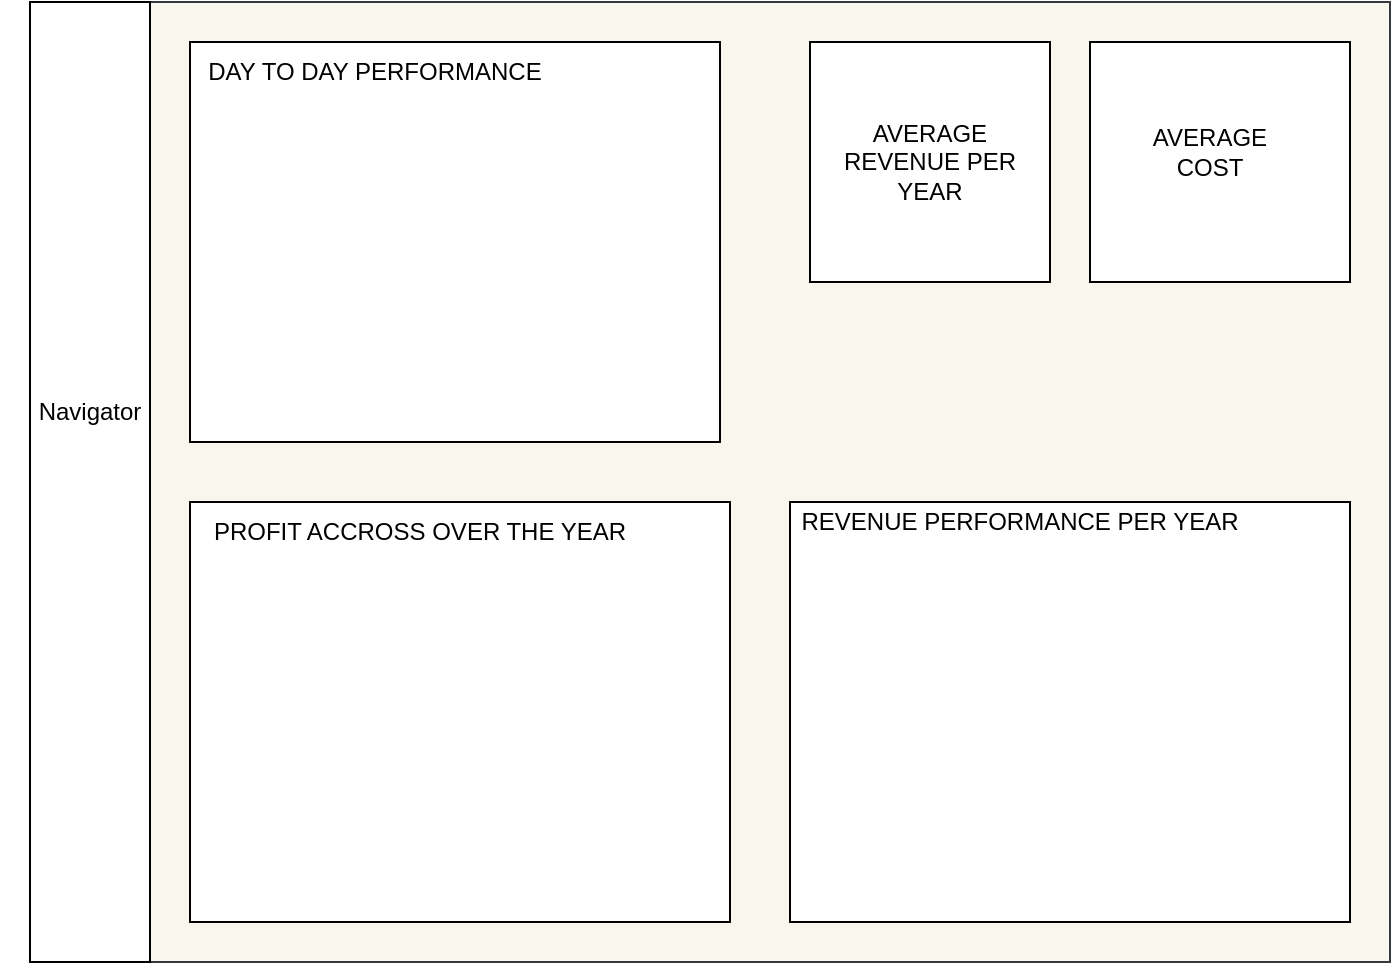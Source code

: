 <mxfile version="21.2.2" type="github" pages="5">
  <diagram name="Yearly performance" id="IOg-lXAIRSiLPFuE2EKe">
    <mxGraphModel dx="880" dy="518" grid="1" gridSize="10" guides="1" tooltips="1" connect="1" arrows="1" fold="1" page="1" pageScale="1" pageWidth="850" pageHeight="1100" math="0" shadow="0">
      <root>
        <mxCell id="0" />
        <mxCell id="1" parent="0" />
        <mxCell id="zCQAvS-pOLMWe_Iar6ZL-2" value="" style="rounded=0;whiteSpace=wrap;html=1;fillColor=#f9f7ed;strokeColor=#36393d;" parent="1" vertex="1">
          <mxGeometry x="80" y="40" width="680" height="480" as="geometry" />
        </mxCell>
        <mxCell id="zCQAvS-pOLMWe_Iar6ZL-4" value="AVERAGE REVENUE PER YEAR" style="rounded=0;whiteSpace=wrap;html=1;" parent="1" vertex="1">
          <mxGeometry x="470" y="60" width="120" height="120" as="geometry" />
        </mxCell>
        <mxCell id="zCQAvS-pOLMWe_Iar6ZL-5" value="" style="rounded=0;whiteSpace=wrap;html=1;" parent="1" vertex="1">
          <mxGeometry x="610" y="60" width="130" height="120" as="geometry" />
        </mxCell>
        <mxCell id="zCQAvS-pOLMWe_Iar6ZL-6" value="" style="rounded=0;whiteSpace=wrap;html=1;" parent="1" vertex="1">
          <mxGeometry x="460" y="290" width="280" height="210" as="geometry" />
        </mxCell>
        <mxCell id="zCQAvS-pOLMWe_Iar6ZL-7" value="" style="rounded=0;whiteSpace=wrap;html=1;" parent="1" vertex="1">
          <mxGeometry x="80" y="40" width="60" height="480" as="geometry" />
        </mxCell>
        <mxCell id="zCQAvS-pOLMWe_Iar6ZL-8" value="" style="rounded=0;whiteSpace=wrap;html=1;" parent="1" vertex="1">
          <mxGeometry x="160" y="290" width="270" height="210" as="geometry" />
        </mxCell>
        <mxCell id="zCQAvS-pOLMWe_Iar6ZL-9" value="REVENUE PERFORMANCE PER YEAR" style="text;html=1;strokeColor=none;fillColor=none;align=center;verticalAlign=middle;whiteSpace=wrap;rounded=0;" parent="1" vertex="1">
          <mxGeometry x="460" y="290" width="230" height="20" as="geometry" />
        </mxCell>
        <mxCell id="zCQAvS-pOLMWe_Iar6ZL-10" value="PROFIT ACCROSS OVER THE YEAR" style="text;html=1;strokeColor=none;fillColor=none;align=center;verticalAlign=middle;whiteSpace=wrap;rounded=0;" parent="1" vertex="1">
          <mxGeometry x="160" y="290" width="230" height="30" as="geometry" />
        </mxCell>
        <mxCell id="yNN9bJvGP7GMBNFPy8I1-1" value="Navigator" style="text;html=1;strokeColor=none;fillColor=none;align=center;verticalAlign=middle;whiteSpace=wrap;rounded=0;" vertex="1" parent="1">
          <mxGeometry x="65" y="230" width="90" height="30" as="geometry" />
        </mxCell>
        <mxCell id="yNN9bJvGP7GMBNFPy8I1-2" value="" style="rounded=0;whiteSpace=wrap;html=1;" vertex="1" parent="1">
          <mxGeometry x="160" y="60" width="265" height="200" as="geometry" />
        </mxCell>
        <mxCell id="yNN9bJvGP7GMBNFPy8I1-3" value="DAY TO DAY PERFORMANCE" style="text;html=1;strokeColor=none;fillColor=none;align=center;verticalAlign=middle;whiteSpace=wrap;rounded=0;" vertex="1" parent="1">
          <mxGeometry x="155" y="60" width="195" height="30" as="geometry" />
        </mxCell>
        <mxCell id="qLiI3aYmsAmwF-0GhBXw-2" value="AVERAGE COST" style="text;html=1;strokeColor=none;fillColor=none;align=center;verticalAlign=middle;whiteSpace=wrap;rounded=0;" vertex="1" parent="1">
          <mxGeometry x="640" y="100" width="60" height="30" as="geometry" />
        </mxCell>
      </root>
    </mxGraphModel>
  </diagram>
  <diagram name="Region Performance" id="4ZlAIeUkRt-ddSMpUigh">
    <mxGraphModel dx="880" dy="518" grid="1" gridSize="10" guides="1" tooltips="1" connect="1" arrows="1" fold="1" page="1" pageScale="1" pageWidth="850" pageHeight="1100" math="0" shadow="0">
      <root>
        <mxCell id="NaI2W4js6MeCUPBTsbSh-0" />
        <mxCell id="NaI2W4js6MeCUPBTsbSh-1" parent="NaI2W4js6MeCUPBTsbSh-0" />
        <mxCell id="NaI2W4js6MeCUPBTsbSh-2" value="" style="rounded=0;whiteSpace=wrap;html=1;fillColor=#f9f7ed;strokeColor=#36393d;" parent="NaI2W4js6MeCUPBTsbSh-1" vertex="1">
          <mxGeometry x="80" y="40" width="680" height="480" as="geometry" />
        </mxCell>
        <mxCell id="NaI2W4js6MeCUPBTsbSh-3" value="TR" style="rounded=0;whiteSpace=wrap;html=1;" parent="NaI2W4js6MeCUPBTsbSh-1" vertex="1">
          <mxGeometry x="160" y="70" width="110" height="100" as="geometry" />
        </mxCell>
        <mxCell id="NaI2W4js6MeCUPBTsbSh-4" value="TP" style="rounded=0;whiteSpace=wrap;html=1;" parent="NaI2W4js6MeCUPBTsbSh-1" vertex="1">
          <mxGeometry x="160" y="200" width="110" height="90" as="geometry" />
        </mxCell>
        <mxCell id="NaI2W4js6MeCUPBTsbSh-5" value="" style="rounded=0;whiteSpace=wrap;html=1;" parent="NaI2W4js6MeCUPBTsbSh-1" vertex="1">
          <mxGeometry x="160" y="330" width="580" height="170" as="geometry" />
        </mxCell>
        <mxCell id="NaI2W4js6MeCUPBTsbSh-6" value="" style="rounded=0;whiteSpace=wrap;html=1;" parent="NaI2W4js6MeCUPBTsbSh-1" vertex="1">
          <mxGeometry x="80" y="40" width="60" height="480" as="geometry" />
        </mxCell>
        <mxCell id="NaI2W4js6MeCUPBTsbSh-7" value="" style="rounded=0;whiteSpace=wrap;html=1;" parent="NaI2W4js6MeCUPBTsbSh-1" vertex="1">
          <mxGeometry x="530" y="70" width="210" height="220" as="geometry" />
        </mxCell>
        <mxCell id="NaI2W4js6MeCUPBTsbSh-8" value="TOTAL REVENUE ACROSS REGION" style="text;html=1;strokeColor=none;fillColor=none;align=center;verticalAlign=middle;whiteSpace=wrap;rounded=0;" parent="NaI2W4js6MeCUPBTsbSh-1" vertex="1">
          <mxGeometry x="135" y="330" width="290" height="20" as="geometry" />
        </mxCell>
        <mxCell id="YvZcR86qMEFOBDP7w0MT-0" value="TOTAL PROFIT ACROSS REGION" style="text;html=1;strokeColor=none;fillColor=none;align=center;verticalAlign=middle;whiteSpace=wrap;rounded=0;" vertex="1" parent="NaI2W4js6MeCUPBTsbSh-1">
          <mxGeometry x="520" y="90" width="220" height="30" as="geometry" />
        </mxCell>
        <mxCell id="YvZcR86qMEFOBDP7w0MT-1" value="" style="rounded=0;whiteSpace=wrap;html=1;" vertex="1" parent="NaI2W4js6MeCUPBTsbSh-1">
          <mxGeometry x="290" y="70" width="210" height="220" as="geometry" />
        </mxCell>
        <mxCell id="YvZcR86qMEFOBDP7w0MT-2" value="UNIT SOLD ACCROSS REGION&amp;nbsp;" style="text;html=1;strokeColor=none;fillColor=none;align=center;verticalAlign=middle;whiteSpace=wrap;rounded=0;" vertex="1" parent="NaI2W4js6MeCUPBTsbSh-1">
          <mxGeometry x="280" y="100" width="180" height="30" as="geometry" />
        </mxCell>
      </root>
    </mxGraphModel>
  </diagram>
  <diagram name="Performance by Country" id="f_A8e4imJIkMTM3uf0y1">
    <mxGraphModel dx="880" dy="518" grid="1" gridSize="10" guides="1" tooltips="1" connect="1" arrows="1" fold="1" page="1" pageScale="1" pageWidth="850" pageHeight="1100" math="0" shadow="0">
      <root>
        <mxCell id="A-wNUpnpyqtRAg6gryve-0" />
        <mxCell id="A-wNUpnpyqtRAg6gryve-1" parent="A-wNUpnpyqtRAg6gryve-0" />
        <mxCell id="A-wNUpnpyqtRAg6gryve-2" value="" style="rounded=0;whiteSpace=wrap;html=1;fillColor=#f9f7ed;strokeColor=#36393d;" vertex="1" parent="A-wNUpnpyqtRAg6gryve-1">
          <mxGeometry x="80" y="40" width="680" height="480" as="geometry" />
        </mxCell>
        <mxCell id="A-wNUpnpyqtRAg6gryve-3" value="AVERAGE&amp;nbsp;&lt;br&gt;PROFIT" style="rounded=0;whiteSpace=wrap;html=1;" vertex="1" parent="A-wNUpnpyqtRAg6gryve-1">
          <mxGeometry x="160" y="70" width="110" height="100" as="geometry" />
        </mxCell>
        <mxCell id="A-wNUpnpyqtRAg6gryve-4" value="AVERAGE SHIP DATE" style="rounded=0;whiteSpace=wrap;html=1;" vertex="1" parent="A-wNUpnpyqtRAg6gryve-1">
          <mxGeometry x="160" y="200" width="110" height="90" as="geometry" />
        </mxCell>
        <mxCell id="A-wNUpnpyqtRAg6gryve-5" value="" style="rounded=0;whiteSpace=wrap;html=1;" vertex="1" parent="A-wNUpnpyqtRAg6gryve-1">
          <mxGeometry x="160" y="320" width="580" height="180" as="geometry" />
        </mxCell>
        <mxCell id="A-wNUpnpyqtRAg6gryve-6" value="" style="rounded=0;whiteSpace=wrap;html=1;" vertex="1" parent="A-wNUpnpyqtRAg6gryve-1">
          <mxGeometry x="80" y="40" width="60" height="480" as="geometry" />
        </mxCell>
        <mxCell id="A-wNUpnpyqtRAg6gryve-7" value="" style="rounded=0;whiteSpace=wrap;html=1;" vertex="1" parent="A-wNUpnpyqtRAg6gryve-1">
          <mxGeometry x="530" y="70" width="210" height="220" as="geometry" />
        </mxCell>
        <mxCell id="A-wNUpnpyqtRAg6gryve-8" value="TOP 5 PERFORMING COUNTRY BY REVENUE AND PROFIT" style="text;html=1;strokeColor=none;fillColor=none;align=center;verticalAlign=middle;whiteSpace=wrap;rounded=0;" vertex="1" parent="A-wNUpnpyqtRAg6gryve-1">
          <mxGeometry x="160" y="320" width="350" height="20" as="geometry" />
        </mxCell>
        <mxCell id="A-wNUpnpyqtRAg6gryve-9" value="BOTTOM 5 COUNTRY BY PROFIT" style="text;html=1;strokeColor=none;fillColor=none;align=center;verticalAlign=middle;whiteSpace=wrap;rounded=0;" vertex="1" parent="A-wNUpnpyqtRAg6gryve-1">
          <mxGeometry x="530" y="70" width="210" height="30" as="geometry" />
        </mxCell>
        <mxCell id="A-wNUpnpyqtRAg6gryve-10" value="" style="rounded=0;whiteSpace=wrap;html=1;" vertex="1" parent="A-wNUpnpyqtRAg6gryve-1">
          <mxGeometry x="290" y="70" width="210" height="220" as="geometry" />
        </mxCell>
        <mxCell id="A-wNUpnpyqtRAg6gryve-11" value="UNIT SOLD ACCROSS COUNTRY&amp;nbsp;" style="text;html=1;strokeColor=none;fillColor=none;align=center;verticalAlign=middle;whiteSpace=wrap;rounded=0;" vertex="1" parent="A-wNUpnpyqtRAg6gryve-1">
          <mxGeometry x="270" y="70" width="240" height="30" as="geometry" />
        </mxCell>
      </root>
    </mxGraphModel>
  </diagram>
  <diagram name="Performance by Item" id="RSnpznvPwG8hvG1cNPcC">
    <mxGraphModel dx="880" dy="518" grid="1" gridSize="10" guides="1" tooltips="1" connect="1" arrows="1" fold="1" page="1" pageScale="1" pageWidth="850" pageHeight="1100" math="0" shadow="0">
      <root>
        <mxCell id="ys1o5vq_w1XmXQbyXvVi-0" />
        <mxCell id="ys1o5vq_w1XmXQbyXvVi-1" parent="ys1o5vq_w1XmXQbyXvVi-0" />
        <mxCell id="ys1o5vq_w1XmXQbyXvVi-2" value="" style="rounded=0;whiteSpace=wrap;html=1;fillColor=#f9f7ed;strokeColor=#36393d;" vertex="1" parent="ys1o5vq_w1XmXQbyXvVi-1">
          <mxGeometry x="80" y="40" width="680" height="480" as="geometry" />
        </mxCell>
        <mxCell id="ys1o5vq_w1XmXQbyXvVi-3" value="" style="rounded=0;whiteSpace=wrap;html=1;" vertex="1" parent="ys1o5vq_w1XmXQbyXvVi-1">
          <mxGeometry x="100" y="70" width="130" height="90" as="geometry" />
        </mxCell>
        <mxCell id="ys1o5vq_w1XmXQbyXvVi-5" value="" style="rounded=0;whiteSpace=wrap;html=1;" vertex="1" parent="ys1o5vq_w1XmXQbyXvVi-1">
          <mxGeometry x="100" y="220" width="300" height="280" as="geometry" />
        </mxCell>
        <mxCell id="ys1o5vq_w1XmXQbyXvVi-7" value="" style="rounded=0;whiteSpace=wrap;html=1;" vertex="1" parent="ys1o5vq_w1XmXQbyXvVi-1">
          <mxGeometry x="430" y="300" width="310" height="200" as="geometry" />
        </mxCell>
        <mxCell id="ys1o5vq_w1XmXQbyXvVi-8" value="TOP 5 ITEMS PER REVENUE AND PROFIT" style="text;html=1;strokeColor=none;fillColor=none;align=center;verticalAlign=middle;whiteSpace=wrap;rounded=0;" vertex="1" parent="ys1o5vq_w1XmXQbyXvVi-1">
          <mxGeometry x="80" y="220" width="290" height="20" as="geometry" />
        </mxCell>
        <mxCell id="ys1o5vq_w1XmXQbyXvVi-10" value="" style="rounded=0;whiteSpace=wrap;html=1;" vertex="1" parent="ys1o5vq_w1XmXQbyXvVi-1">
          <mxGeometry x="430" y="70" width="310" height="200" as="geometry" />
        </mxCell>
        <mxCell id="tBsvpQz3_kZdxmIf9DSp-0" value="5 BOTTOM ITEM PER REVENUE" style="text;html=1;strokeColor=none;fillColor=none;align=center;verticalAlign=middle;whiteSpace=wrap;rounded=0;" vertex="1" parent="ys1o5vq_w1XmXQbyXvVi-1">
          <mxGeometry x="400" y="300" width="250" height="30" as="geometry" />
        </mxCell>
        <mxCell id="tBsvpQz3_kZdxmIf9DSp-1" value="AVERAGE UNIT COST PER ITEM" style="text;html=1;strokeColor=none;fillColor=none;align=center;verticalAlign=middle;whiteSpace=wrap;rounded=0;" vertex="1" parent="ys1o5vq_w1XmXQbyXvVi-1">
          <mxGeometry x="100" y="70" width="120" height="60" as="geometry" />
        </mxCell>
        <mxCell id="tBsvpQz3_kZdxmIf9DSp-2" value="TOP 3 ITEM SOLD ACROSS PER COUNTRY&amp;nbsp;" style="text;html=1;strokeColor=none;fillColor=none;align=center;verticalAlign=middle;whiteSpace=wrap;rounded=0;" vertex="1" parent="ys1o5vq_w1XmXQbyXvVi-1">
          <mxGeometry x="430" y="60" width="280" height="50" as="geometry" />
        </mxCell>
        <mxCell id="ycA6K2QYUS8XQ9m2PWba-0" value="" style="rounded=0;whiteSpace=wrap;html=1;" vertex="1" parent="ys1o5vq_w1XmXQbyXvVi-1">
          <mxGeometry x="250" y="70" width="130" height="90" as="geometry" />
        </mxCell>
      </root>
    </mxGraphModel>
  </diagram>
  <diagram name="ANALYSIS" id="MMieHru48YvZVzxaWAP5">
    <mxGraphModel dx="880" dy="518" grid="1" gridSize="10" guides="1" tooltips="1" connect="1" arrows="1" fold="1" page="1" pageScale="1" pageWidth="850" pageHeight="1100" math="0" shadow="0">
      <root>
        <mxCell id="Fb2S91rcxJ0nnkFsL-SM-0" />
        <mxCell id="Fb2S91rcxJ0nnkFsL-SM-1" parent="Fb2S91rcxJ0nnkFsL-SM-0" />
        <mxCell id="Fb2S91rcxJ0nnkFsL-SM-2" value="" style="rounded=0;whiteSpace=wrap;html=1;fillColor=#f9f7ed;strokeColor=#36393d;" vertex="1" parent="Fb2S91rcxJ0nnkFsL-SM-1">
          <mxGeometry x="80" y="40" width="680" height="480" as="geometry" />
        </mxCell>
        <mxCell id="Fb2S91rcxJ0nnkFsL-SM-4" value="" style="rounded=0;whiteSpace=wrap;html=1;" vertex="1" parent="Fb2S91rcxJ0nnkFsL-SM-1">
          <mxGeometry x="100" y="280" width="300" height="220" as="geometry" />
        </mxCell>
        <mxCell id="Fb2S91rcxJ0nnkFsL-SM-5" value="" style="rounded=0;whiteSpace=wrap;html=1;" vertex="1" parent="Fb2S91rcxJ0nnkFsL-SM-1">
          <mxGeometry x="430" y="280" width="310" height="220" as="geometry" />
        </mxCell>
        <mxCell id="Fb2S91rcxJ0nnkFsL-SM-6" value="RELATIONSHIP BETWEEN UNIT SOLD AND REVENUE" style="text;html=1;strokeColor=none;fillColor=none;align=center;verticalAlign=middle;whiteSpace=wrap;rounded=0;" vertex="1" parent="Fb2S91rcxJ0nnkFsL-SM-1">
          <mxGeometry x="80" y="280" width="290" height="30" as="geometry" />
        </mxCell>
        <mxCell id="Fb2S91rcxJ0nnkFsL-SM-7" value="" style="rounded=0;whiteSpace=wrap;html=1;" vertex="1" parent="Fb2S91rcxJ0nnkFsL-SM-1">
          <mxGeometry x="430" y="60" width="310" height="190" as="geometry" />
        </mxCell>
        <mxCell id="pFxKFGd2s3s94HydvrRA-0" value="REVENUE FORCAST&amp;nbsp;" style="text;html=1;strokeColor=none;fillColor=none;align=center;verticalAlign=middle;whiteSpace=wrap;rounded=0;" vertex="1" parent="Fb2S91rcxJ0nnkFsL-SM-1">
          <mxGeometry x="401" y="280" width="200" height="30" as="geometry" />
        </mxCell>
        <mxCell id="Fb2S91rcxJ0nnkFsL-SM-11" value="" style="rounded=0;whiteSpace=wrap;html=1;" vertex="1" parent="Fb2S91rcxJ0nnkFsL-SM-1">
          <mxGeometry x="100" y="60" width="300" height="190" as="geometry" />
        </mxCell>
        <mxCell id="pFxKFGd2s3s94HydvrRA-1" value="CHANNELS PER REVENUE" style="text;html=1;strokeColor=none;fillColor=none;align=center;verticalAlign=middle;whiteSpace=wrap;rounded=0;" vertex="1" parent="Fb2S91rcxJ0nnkFsL-SM-1">
          <mxGeometry x="80" y="60" width="210" height="30" as="geometry" />
        </mxCell>
      </root>
    </mxGraphModel>
  </diagram>
</mxfile>
